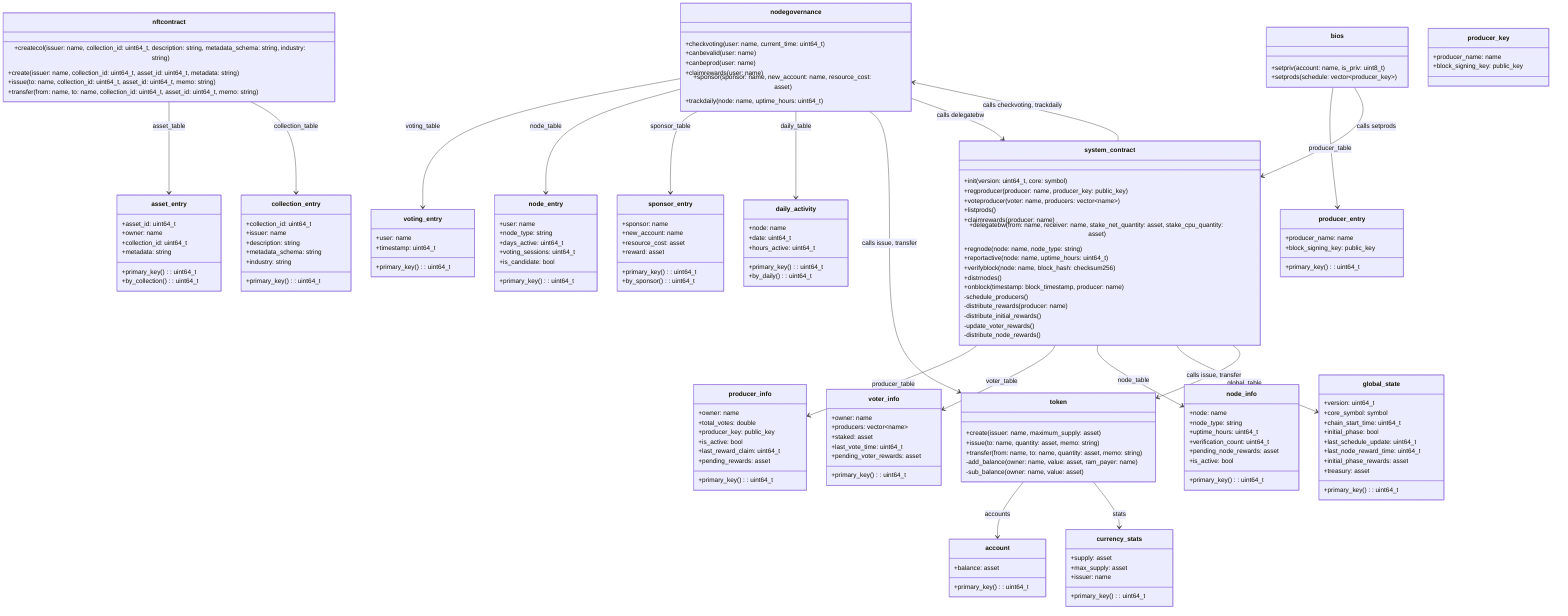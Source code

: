 classDiagram

    %% Define the nodegovernance contract
    class nodegovernance {
        +checkvoting(user: name, current_time: uint64_t)
        +canbevalid(user: name)
        +canbeprod(user: name)
        +claimrewards(user: name)
        +sponsor(sponsor: name, new_account: name, resource_cost: asset)
        +trackdaily(node: name, uptime_hours: uint64_t)
    }

    class voting_entry {
        +user: name
        +timestamp: uint64_t
        +primary_key(): uint64_t
    }

    class node_entry {
        +user: name
        +node_type: string
        +days_active: uint64_t
        +voting_sessions: uint64_t
        +is_candidate: bool
        +primary_key(): uint64_t
    }

    class sponsor_entry {
        +sponsor: name
        +new_account: name
        +resource_cost: asset
        +reward: asset
        +primary_key(): uint64_t
        +by_sponsor(): uint64_t
    }

    class daily_activity {
        +node: name
        +date: uint64_t
        +hours_active: uint64_t
        +primary_key(): uint64_t
        +by_daily(): uint64_t
    }

    nodegovernance --> voting_entry : voting_table
    nodegovernance --> node_entry : node_table
    nodegovernance --> sponsor_entry : sponsor_table
    nodegovernance --> daily_activity : daily_table

    %% Define the nftcontract contract
    class nftcontract {
        +createcol(issuer: name, collection_id: uint64_t, description: string, metadata_schema: string, industry: string)
        +create(issuer: name, collection_id: uint64_t, asset_id: uint64_t, metadata: string)
        +issue(to: name, collection_id: uint64_t, asset_id: uint64_t, memo: string)
        +transfer(from: name, to: name, collection_id: uint64_t, asset_id: uint64_t, memo: string)
    }

    class asset_entry {
        +asset_id: uint64_t
        +owner: name
        +collection_id: uint64_t
        +metadata: string
        +primary_key(): uint64_t
        +by_collection(): uint64_t
    }

    class collection_entry {
        +collection_id: uint64_t
        +issuer: name
        +description: string
        +metadata_schema: string
        +industry: string
        +primary_key(): uint64_t
    }

    nftcontract --> asset_entry : asset_table
    nftcontract --> collection_entry : collection_table

    %% Define the eosio.bios contract
    class bios {
        +setpriv(account: name, is_priv: uint8_t)
        +setprods(schedule: vector~producer_key~)
    }

    class producer_key {
        +producer_name: name
        +block_signing_key: public_key
    }

    class producer_entry {
        +producer_name: name
        +block_signing_key: public_key
        +primary_key(): uint64_t
    }

    bios --> producer_entry : producer_table

    %% Define the eosio.system contract
    class system_contract {
        +init(version: uint64_t, core: symbol)
        +regproducer(producer: name, producer_key: public_key)
        +voteproducer(voter: name, producers: vector~name~)
        +listprods()
        +claimrewards(producer: name)
        +delegatebw(from: name, receiver: name, stake_net_quantity: asset, stake_cpu_quantity: asset)
        +regnode(node: name, node_type: string)
        +reportactive(node: name, uptime_hours: uint64_t)
        +verifyblock(node: name, block_hash: checksum256)
        +distrnodes()
        +onblock(timestamp: block_timestamp, producer: name)
        -schedule_producers()
        -distribute_rewards(producer: name)
        -distribute_initial_rewards()
        -update_voter_rewards()
        -distribute_node_rewards()
    }

    class producer_info {
        +owner: name
        +total_votes: double
        +producer_key: public_key
        +is_active: bool
        +last_reward_claim: uint64_t
        +pending_rewards: asset
        +primary_key(): uint64_t
    }

    class voter_info {
        +owner: name
        +producers: vector~name~
        +staked: asset
        +last_vote_time: uint64_t
        +pending_voter_rewards: asset
        +primary_key(): uint64_t
    }

    class node_info {
        +node: name
        +node_type: string
        +uptime_hours: uint64_t
        +verification_count: uint64_t
        +pending_node_rewards: asset
        +is_active: bool
        +primary_key(): uint64_t
    }

    class global_state {
        +version: uint64_t
        +core_symbol: symbol
        +chain_start_time: uint64_t
        +initial_phase: bool
        +last_schedule_update: uint64_t
        +last_node_reward_time: uint64_t
        +initial_phase_rewards: asset
        +treasury: asset
        +primary_key(): uint64_t
    }

    system_contract --> producer_info : producer_table
    system_contract --> voter_info : voter_table
    system_contract --> node_info : node_table
    system_contract --> global_state : global_table

    %% Define the eosio.token contract
    class token {
        +create(issuer: name, maximum_supply: asset)
        +issue(to: name, quantity: asset, memo: string)
        +transfer(from: name, to: name, quantity: asset, memo: string)
        -add_balance(owner: name, value: asset, ram_payer: name)
        -sub_balance(owner: name, value: asset)
    }

    class account {
        +balance: asset
        +primary_key(): uint64_t
    }

    class currency_stats {
        +supply: asset
        +max_supply: asset
        +issuer: name
        +primary_key(): uint64_t
    }

    token --> account : accounts
    token --> currency_stats : stats

    %% Define relationships between contracts
    nodegovernance --> token : calls issue, transfer
    nodegovernance --> system_contract : calls delegatebw
    system_contract --> nodegovernance : calls checkvoting, trackdaily
    system_contract --> token : calls issue, transfer
    bios --> system_contract : calls setprods